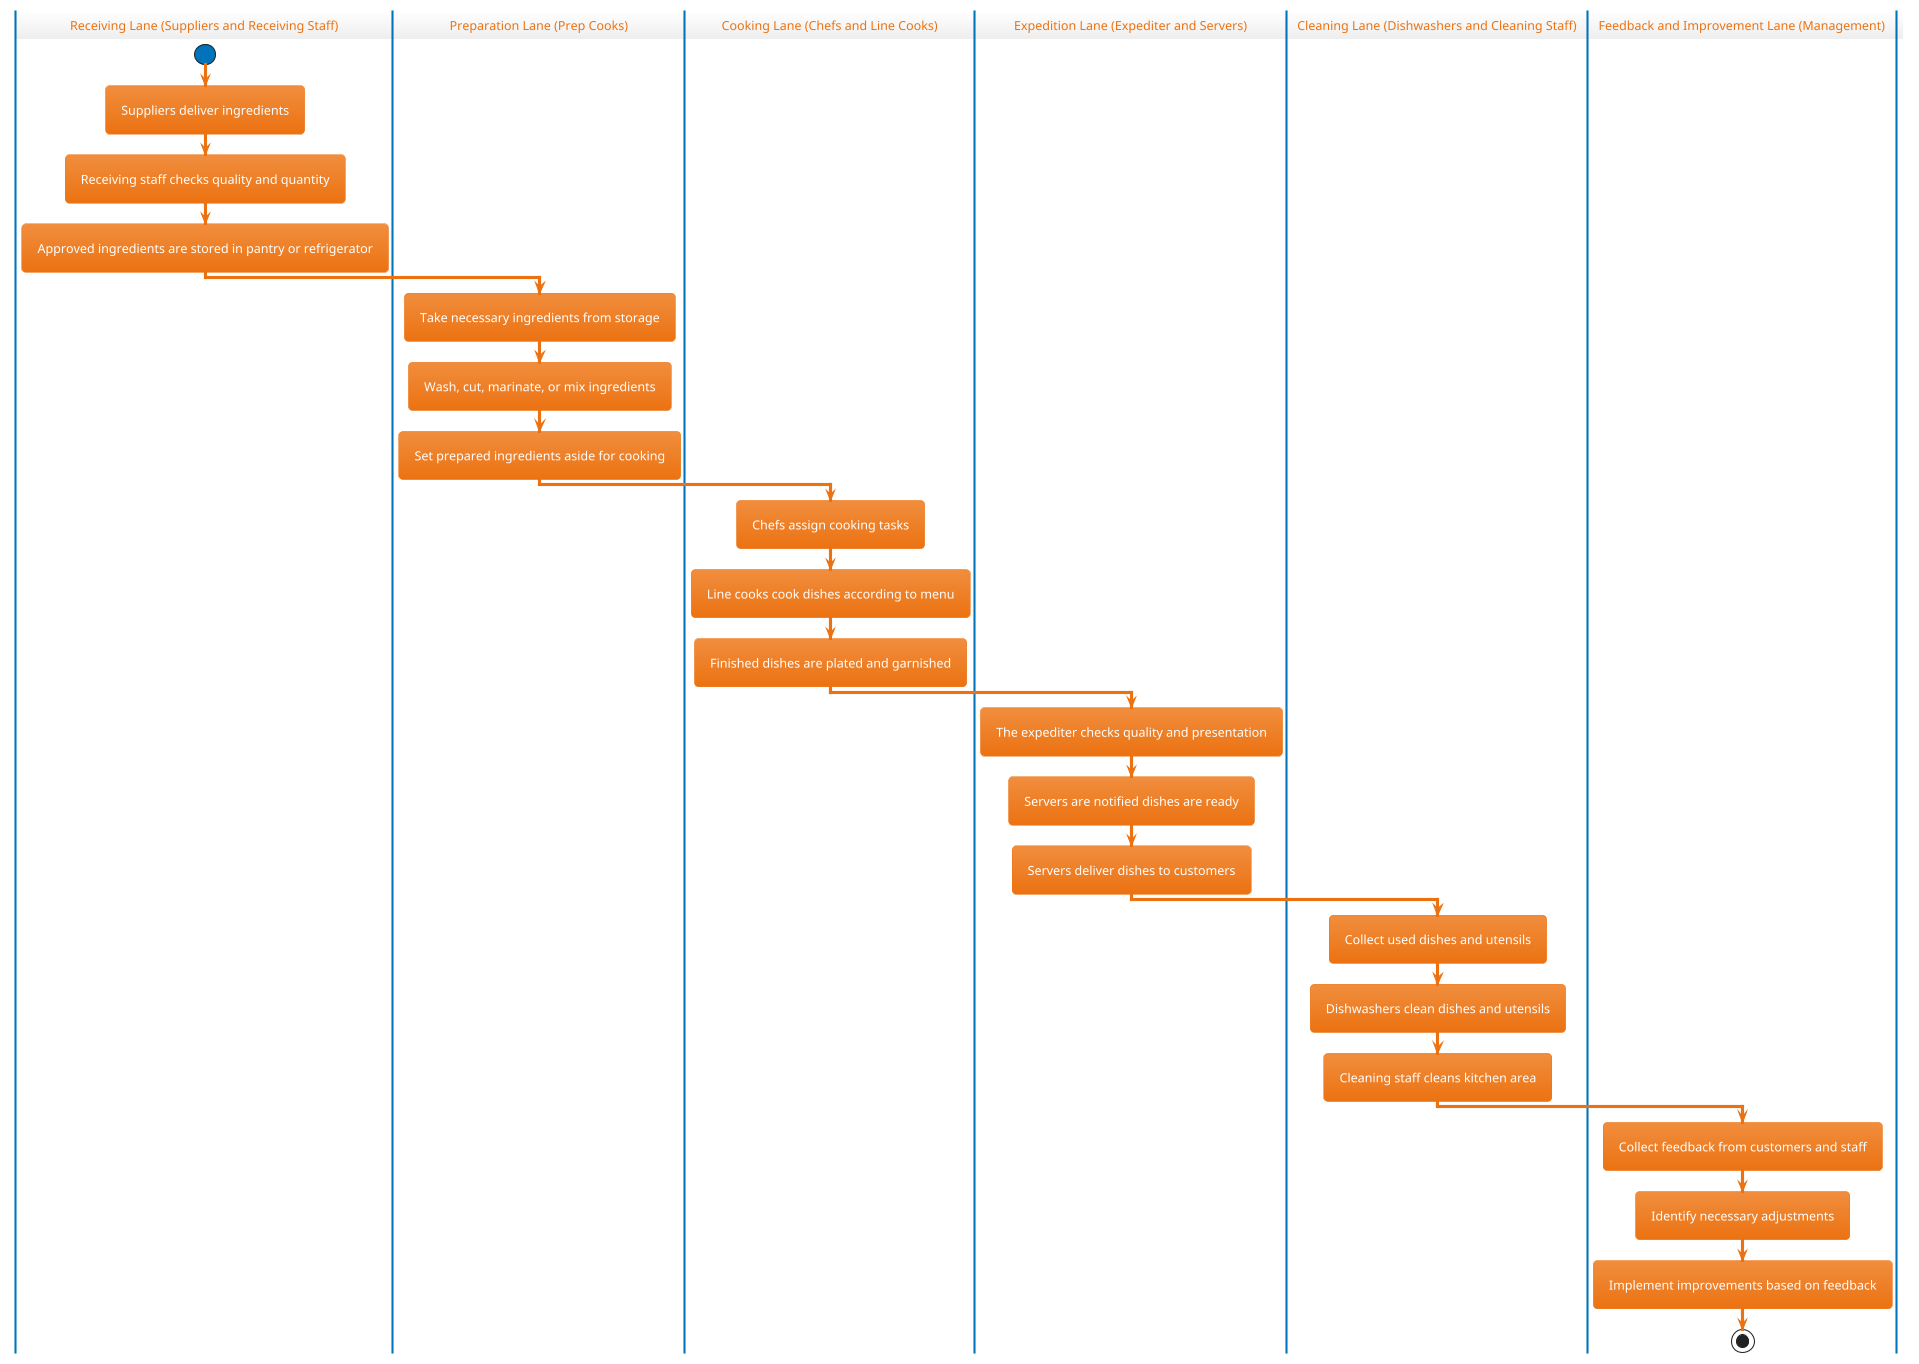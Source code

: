 @startuml
!theme aws-orange

|Receiving Lane (Suppliers and Receiving Staff)|
start
:Suppliers deliver ingredients;
:Receiving staff checks quality and quantity;
:Approved ingredients are stored in pantry or refrigerator;
|Preparation Lane (Prep Cooks)|
:Take necessary ingredients from storage;
:Wash, cut, marinate, or mix ingredients;
:Set prepared ingredients aside for cooking;
|Cooking Lane (Chefs and Line Cooks)|
:Chefs assign cooking tasks;
:Line cooks cook dishes according to menu;
:Finished dishes are plated and garnished;
|Expedition Lane (Expediter and Servers)|
:The expediter checks quality and presentation;
:Servers are notified dishes are ready;
:Servers deliver dishes to customers;
|Cleaning Lane (Dishwashers and Cleaning Staff)|
:Collect used dishes and utensils;
:Dishwashers clean dishes and utensils;
:Cleaning staff cleans kitchen area;
|Feedback and Improvement Lane (Management)|
:Collect feedback from customers and staff;
:Identify necessary adjustments;
:Implement improvements based on feedback;
stop
@enduml